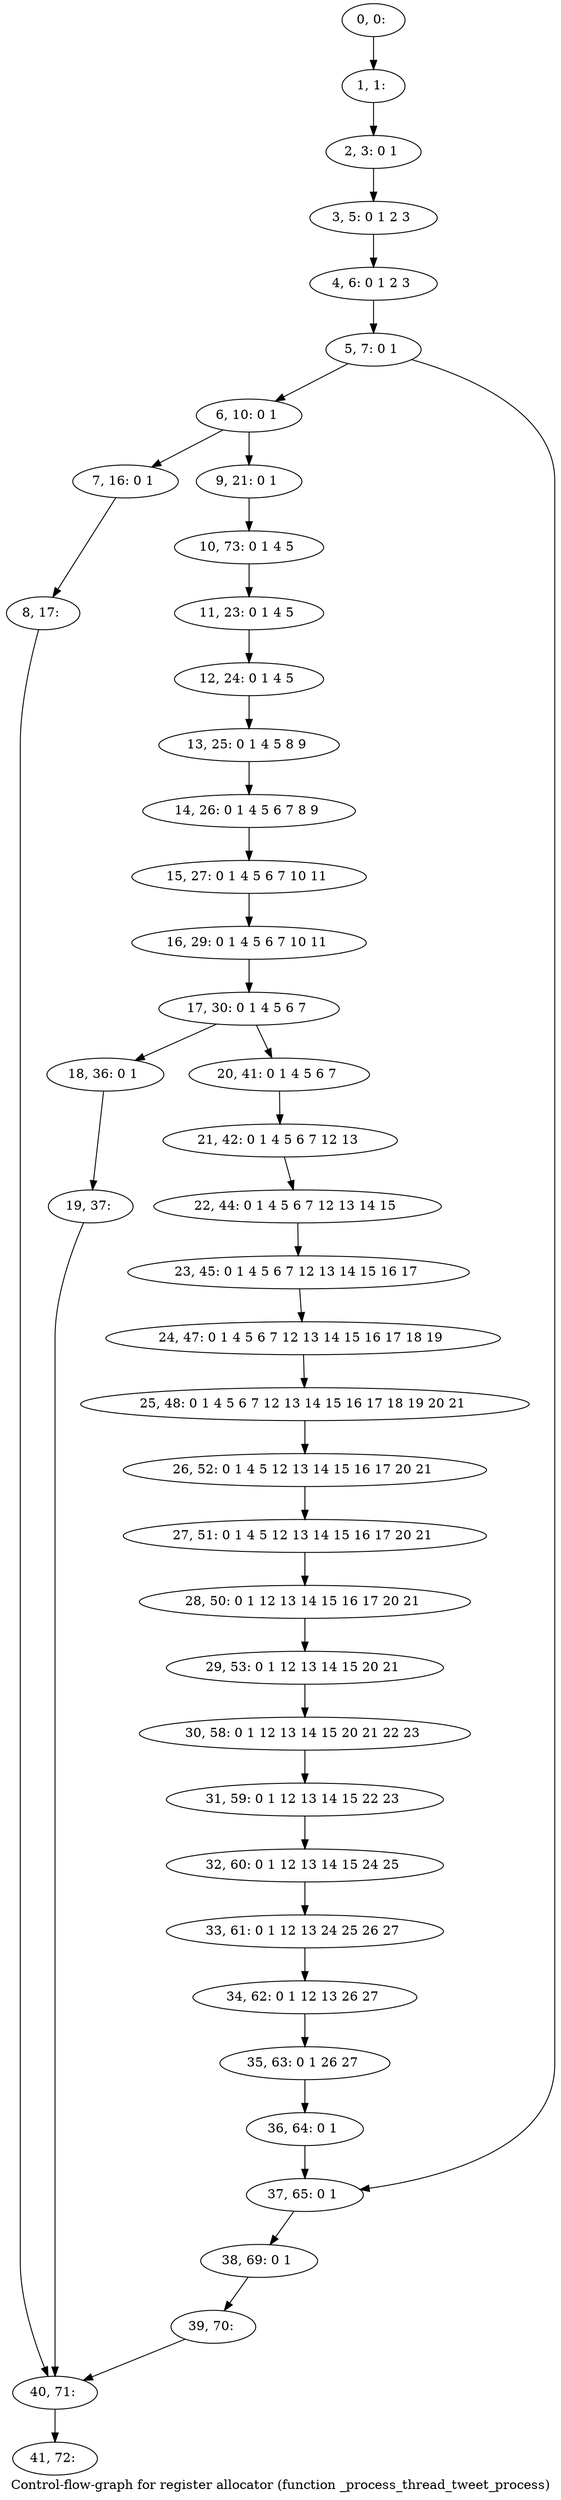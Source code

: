 digraph G {
graph [label="Control-flow-graph for register allocator (function _process_thread_tweet_process)"]
0[label="0, 0: "];
1[label="1, 1: "];
2[label="2, 3: 0 1 "];
3[label="3, 5: 0 1 2 3 "];
4[label="4, 6: 0 1 2 3 "];
5[label="5, 7: 0 1 "];
6[label="6, 10: 0 1 "];
7[label="7, 16: 0 1 "];
8[label="8, 17: "];
9[label="9, 21: 0 1 "];
10[label="10, 73: 0 1 4 5 "];
11[label="11, 23: 0 1 4 5 "];
12[label="12, 24: 0 1 4 5 "];
13[label="13, 25: 0 1 4 5 8 9 "];
14[label="14, 26: 0 1 4 5 6 7 8 9 "];
15[label="15, 27: 0 1 4 5 6 7 10 11 "];
16[label="16, 29: 0 1 4 5 6 7 10 11 "];
17[label="17, 30: 0 1 4 5 6 7 "];
18[label="18, 36: 0 1 "];
19[label="19, 37: "];
20[label="20, 41: 0 1 4 5 6 7 "];
21[label="21, 42: 0 1 4 5 6 7 12 13 "];
22[label="22, 44: 0 1 4 5 6 7 12 13 14 15 "];
23[label="23, 45: 0 1 4 5 6 7 12 13 14 15 16 17 "];
24[label="24, 47: 0 1 4 5 6 7 12 13 14 15 16 17 18 19 "];
25[label="25, 48: 0 1 4 5 6 7 12 13 14 15 16 17 18 19 20 21 "];
26[label="26, 52: 0 1 4 5 12 13 14 15 16 17 20 21 "];
27[label="27, 51: 0 1 4 5 12 13 14 15 16 17 20 21 "];
28[label="28, 50: 0 1 12 13 14 15 16 17 20 21 "];
29[label="29, 53: 0 1 12 13 14 15 20 21 "];
30[label="30, 58: 0 1 12 13 14 15 20 21 22 23 "];
31[label="31, 59: 0 1 12 13 14 15 22 23 "];
32[label="32, 60: 0 1 12 13 14 15 24 25 "];
33[label="33, 61: 0 1 12 13 24 25 26 27 "];
34[label="34, 62: 0 1 12 13 26 27 "];
35[label="35, 63: 0 1 26 27 "];
36[label="36, 64: 0 1 "];
37[label="37, 65: 0 1 "];
38[label="38, 69: 0 1 "];
39[label="39, 70: "];
40[label="40, 71: "];
41[label="41, 72: "];
0->1 ;
1->2 ;
2->3 ;
3->4 ;
4->5 ;
5->6 ;
5->37 ;
6->7 ;
6->9 ;
7->8 ;
8->40 ;
9->10 ;
10->11 ;
11->12 ;
12->13 ;
13->14 ;
14->15 ;
15->16 ;
16->17 ;
17->18 ;
17->20 ;
18->19 ;
19->40 ;
20->21 ;
21->22 ;
22->23 ;
23->24 ;
24->25 ;
25->26 ;
26->27 ;
27->28 ;
28->29 ;
29->30 ;
30->31 ;
31->32 ;
32->33 ;
33->34 ;
34->35 ;
35->36 ;
36->37 ;
37->38 ;
38->39 ;
39->40 ;
40->41 ;
}
